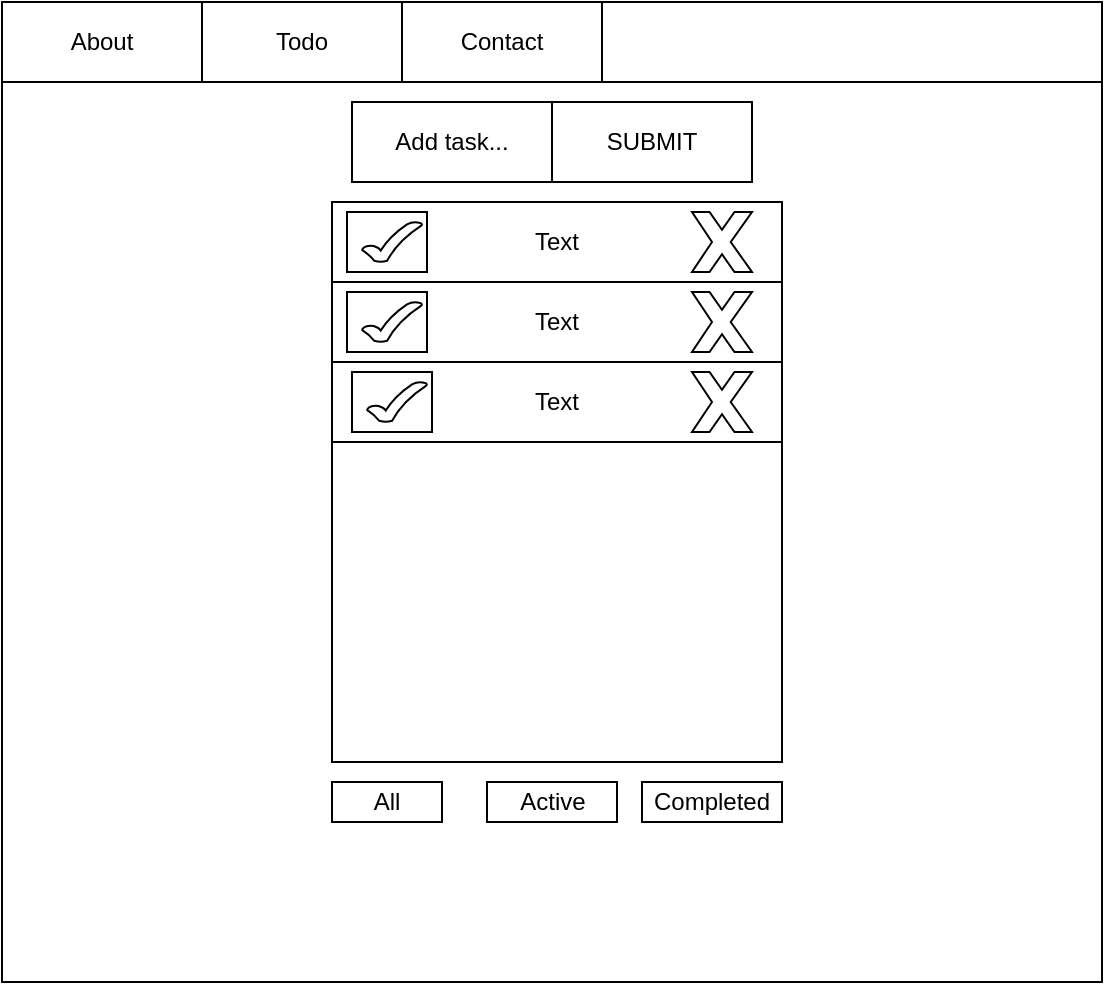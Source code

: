<mxfile version="14.9.1" type="device"><diagram id="8SL9k-pS1Iow9TJtuL-m" name="Page-1"><mxGraphModel dx="605" dy="447" grid="1" gridSize="10" guides="1" tooltips="1" connect="1" arrows="1" fold="1" page="1" pageScale="1" pageWidth="850" pageHeight="1100" math="0" shadow="0"><root><mxCell id="0"/><mxCell id="1" parent="0"/><mxCell id="RSjiiM1U-IG633NSBaqj-1" value="" style="rounded=0;whiteSpace=wrap;html=1;" vertex="1" parent="1"><mxGeometry x="200" y="50" width="550" height="490" as="geometry"/></mxCell><mxCell id="RSjiiM1U-IG633NSBaqj-2" value="" style="rounded=0;whiteSpace=wrap;html=1;" vertex="1" parent="1"><mxGeometry x="200" y="50" width="550" height="40" as="geometry"/></mxCell><mxCell id="RSjiiM1U-IG633NSBaqj-3" value="" style="rounded=0;whiteSpace=wrap;html=1;" vertex="1" parent="1"><mxGeometry x="365" y="150" width="225" height="280" as="geometry"/></mxCell><mxCell id="RSjiiM1U-IG633NSBaqj-5" value="Contact" style="rounded=0;whiteSpace=wrap;html=1;" vertex="1" parent="1"><mxGeometry x="400" y="50" width="100" height="40" as="geometry"/></mxCell><mxCell id="RSjiiM1U-IG633NSBaqj-6" value="About" style="rounded=0;whiteSpace=wrap;html=1;" vertex="1" parent="1"><mxGeometry x="200" y="50" width="100" height="40" as="geometry"/></mxCell><mxCell id="RSjiiM1U-IG633NSBaqj-7" value="Completed" style="rounded=0;whiteSpace=wrap;html=1;" vertex="1" parent="1"><mxGeometry x="520" y="440" width="70" height="20" as="geometry"/></mxCell><mxCell id="RSjiiM1U-IG633NSBaqj-8" value="Active" style="rounded=0;whiteSpace=wrap;html=1;" vertex="1" parent="1"><mxGeometry x="442.5" y="440" width="65" height="20" as="geometry"/></mxCell><mxCell id="RSjiiM1U-IG633NSBaqj-9" value="All" style="rounded=0;whiteSpace=wrap;html=1;" vertex="1" parent="1"><mxGeometry x="365" y="440" width="55" height="20" as="geometry"/></mxCell><mxCell id="RSjiiM1U-IG633NSBaqj-10" value="Add task..." style="rounded=0;whiteSpace=wrap;html=1;" vertex="1" parent="1"><mxGeometry x="375" y="100" width="100" height="40" as="geometry"/></mxCell><mxCell id="RSjiiM1U-IG633NSBaqj-11" value="SUBMIT" style="rounded=0;whiteSpace=wrap;html=1;" vertex="1" parent="1"><mxGeometry x="475" y="100" width="100" height="40" as="geometry"/></mxCell><mxCell id="RSjiiM1U-IG633NSBaqj-12" value="Text" style="rounded=0;whiteSpace=wrap;html=1;" vertex="1" parent="1"><mxGeometry x="365" y="150" width="225" height="40" as="geometry"/></mxCell><mxCell id="RSjiiM1U-IG633NSBaqj-13" value="Text" style="rounded=0;whiteSpace=wrap;html=1;" vertex="1" parent="1"><mxGeometry x="365" y="190" width="225" height="40" as="geometry"/></mxCell><mxCell id="RSjiiM1U-IG633NSBaqj-14" value="Text" style="rounded=0;whiteSpace=wrap;html=1;" vertex="1" parent="1"><mxGeometry x="365" y="230" width="225" height="40" as="geometry"/></mxCell><mxCell id="RSjiiM1U-IG633NSBaqj-15" value="" style="rounded=0;whiteSpace=wrap;html=1;" vertex="1" parent="1"><mxGeometry x="372.5" y="155" width="40" height="30" as="geometry"/></mxCell><mxCell id="RSjiiM1U-IG633NSBaqj-18" value="" style="verticalLabelPosition=bottom;verticalAlign=top;html=1;shape=mxgraph.basic.tick" vertex="1" parent="1"><mxGeometry x="380" y="160" width="30" height="20" as="geometry"/></mxCell><mxCell id="RSjiiM1U-IG633NSBaqj-23" value="" style="rounded=0;whiteSpace=wrap;html=1;" vertex="1" parent="1"><mxGeometry x="375" y="235" width="40" height="30" as="geometry"/></mxCell><mxCell id="RSjiiM1U-IG633NSBaqj-24" value="" style="verticalLabelPosition=bottom;verticalAlign=top;html=1;shape=mxgraph.basic.tick" vertex="1" parent="1"><mxGeometry x="382.5" y="240" width="30" height="20" as="geometry"/></mxCell><mxCell id="RSjiiM1U-IG633NSBaqj-25" value="" style="rounded=0;whiteSpace=wrap;html=1;" vertex="1" parent="1"><mxGeometry x="372.5" y="195" width="40" height="30" as="geometry"/></mxCell><mxCell id="RSjiiM1U-IG633NSBaqj-26" value="" style="verticalLabelPosition=bottom;verticalAlign=top;html=1;shape=mxgraph.basic.tick" vertex="1" parent="1"><mxGeometry x="380" y="200" width="30" height="20" as="geometry"/></mxCell><mxCell id="RSjiiM1U-IG633NSBaqj-28" value="" style="verticalLabelPosition=bottom;verticalAlign=top;html=1;shape=mxgraph.basic.x" vertex="1" parent="1"><mxGeometry x="545" y="155" width="30" height="30" as="geometry"/></mxCell><mxCell id="RSjiiM1U-IG633NSBaqj-30" value="" style="verticalLabelPosition=bottom;verticalAlign=top;html=1;shape=mxgraph.basic.x" vertex="1" parent="1"><mxGeometry x="545" y="235" width="30" height="30" as="geometry"/></mxCell><mxCell id="RSjiiM1U-IG633NSBaqj-31" value="" style="verticalLabelPosition=bottom;verticalAlign=top;html=1;shape=mxgraph.basic.x" vertex="1" parent="1"><mxGeometry x="545" y="195" width="30" height="30" as="geometry"/></mxCell><mxCell id="RSjiiM1U-IG633NSBaqj-38" value="Todo" style="rounded=0;whiteSpace=wrap;html=1;" vertex="1" parent="1"><mxGeometry x="300" y="50" width="100" height="40" as="geometry"/></mxCell></root></mxGraphModel></diagram></mxfile>